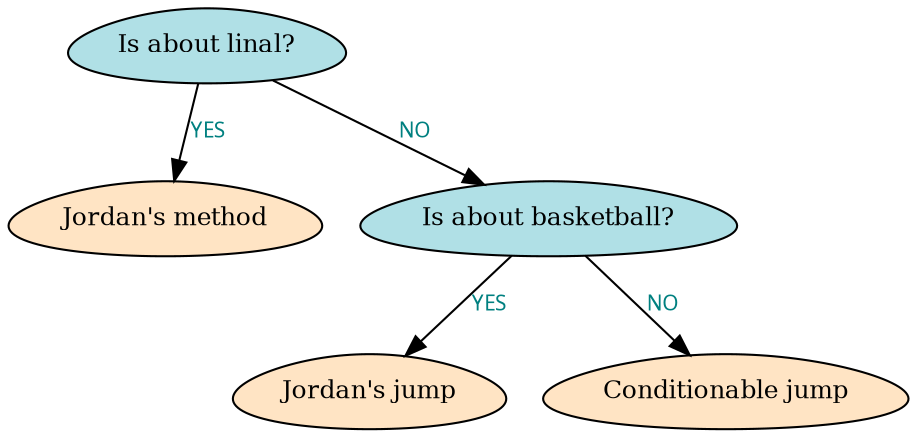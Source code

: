 digraph AKINATOR
{
	graph [dpi = 200];
	rankdir = HR;

	subgraph TREE
	{
		node [shape = egg, style = "filled", fillcolor = "bisque", fontcolor = "black", fontsize = 12];
		edge [color = "black", fontcolor = "teal", fontsize = 10, fontname = "Impact"];

		node_0x7fb48b604090 [label = "Is about linal?", fillcolor = "powderblue"];
		node_0x7fb48b6040b0 [label = "Jordan's method"];
		node_0x7fb48b604170 [label = "Is about basketball?", fillcolor = "powderblue"];
		node_0x7fb48b604190 [label = "Jordan's jump"];
		node_0x7fb48b604690 [label = "Conditionable jump"];

		node_0x7fb48b604090 -> node_0x7fb48b6040b0 [label = "YES"];
		node_0x7fb48b604090 -> node_0x7fb48b604170 [label = "NO"];
		node_0x7fb48b604170 -> node_0x7fb48b604190 [label = "YES"];
		node_0x7fb48b604170 -> node_0x7fb48b604690 [label = "NO"];
	}
}
